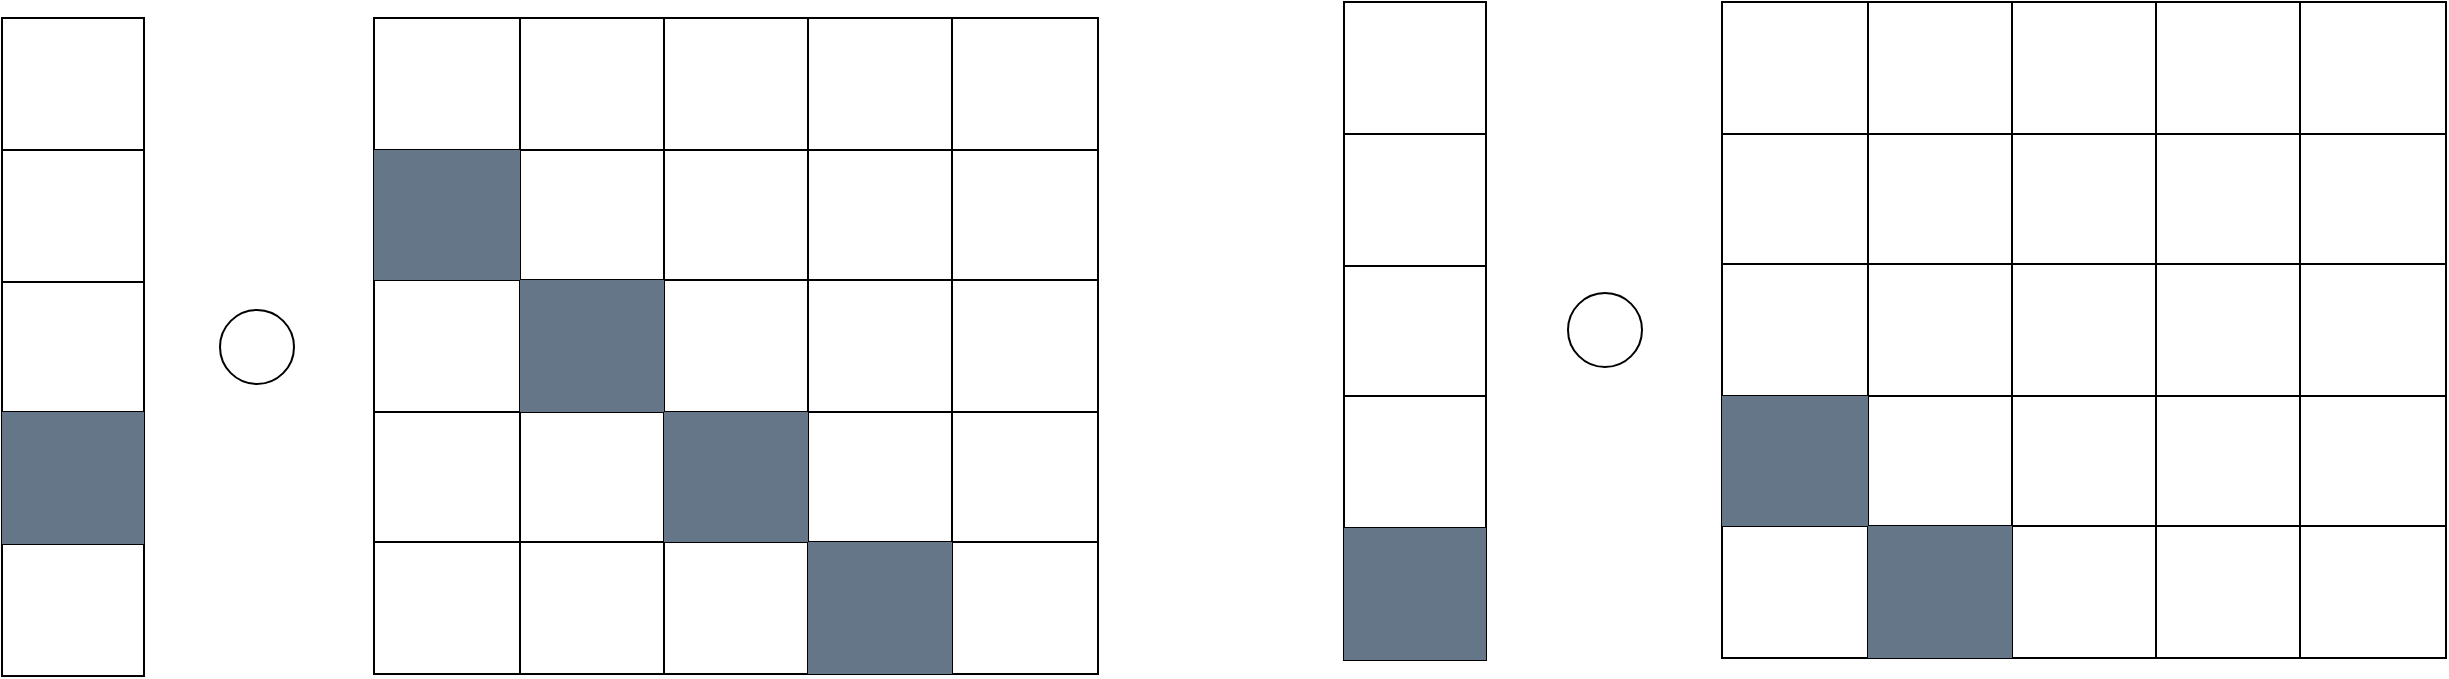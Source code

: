 <mxfile version="24.4.0" type="github">
  <diagram name="Page-1" id="IqNj36Zu_kX8CTcl1zhe">
    <mxGraphModel dx="2234" dy="359" grid="0" gridSize="10" guides="1" tooltips="1" connect="1" arrows="1" fold="1" page="0" pageScale="1" pageWidth="850" pageHeight="1100" math="1" shadow="0">
      <root>
        <mxCell id="0" />
        <mxCell id="1" parent="0" />
        <mxCell id="38Q99OW14iY6zfwDgIN2-242" value="" style="shape=table;startSize=0;container=1;collapsible=0;childLayout=tableLayout;" parent="1" vertex="1">
          <mxGeometry x="114" y="682" width="362" height="328" as="geometry" />
        </mxCell>
        <mxCell id="38Q99OW14iY6zfwDgIN2-243" value="" style="shape=tableRow;horizontal=0;startSize=0;swimlaneHead=0;swimlaneBody=0;strokeColor=inherit;top=0;left=0;bottom=0;right=0;collapsible=0;dropTarget=0;fillColor=none;points=[[0,0.5],[1,0.5]];portConstraint=eastwest;" parent="38Q99OW14iY6zfwDgIN2-242" vertex="1">
          <mxGeometry width="362" height="66" as="geometry" />
        </mxCell>
        <mxCell id="38Q99OW14iY6zfwDgIN2-244" value="" style="shape=partialRectangle;html=1;whiteSpace=wrap;connectable=0;strokeColor=inherit;overflow=hidden;fillColor=none;top=0;left=0;bottom=0;right=0;pointerEvents=1;" parent="38Q99OW14iY6zfwDgIN2-243" vertex="1">
          <mxGeometry width="73" height="66" as="geometry">
            <mxRectangle width="73" height="66" as="alternateBounds" />
          </mxGeometry>
        </mxCell>
        <mxCell id="38Q99OW14iY6zfwDgIN2-245" value="" style="shape=partialRectangle;html=1;whiteSpace=wrap;connectable=0;strokeColor=inherit;overflow=hidden;fillColor=none;top=0;left=0;bottom=0;right=0;pointerEvents=1;" parent="38Q99OW14iY6zfwDgIN2-243" vertex="1">
          <mxGeometry x="73" width="72" height="66" as="geometry">
            <mxRectangle width="72" height="66" as="alternateBounds" />
          </mxGeometry>
        </mxCell>
        <mxCell id="38Q99OW14iY6zfwDgIN2-246" value="" style="shape=partialRectangle;html=1;whiteSpace=wrap;connectable=0;strokeColor=inherit;overflow=hidden;fillColor=none;top=0;left=0;bottom=0;right=0;pointerEvents=1;" parent="38Q99OW14iY6zfwDgIN2-243" vertex="1">
          <mxGeometry x="145" width="72" height="66" as="geometry">
            <mxRectangle width="72" height="66" as="alternateBounds" />
          </mxGeometry>
        </mxCell>
        <mxCell id="38Q99OW14iY6zfwDgIN2-247" value="" style="shape=partialRectangle;html=1;whiteSpace=wrap;connectable=0;strokeColor=inherit;overflow=hidden;fillColor=none;top=0;left=0;bottom=0;right=0;pointerEvents=1;" parent="38Q99OW14iY6zfwDgIN2-243" vertex="1">
          <mxGeometry x="217" width="72" height="66" as="geometry">
            <mxRectangle width="72" height="66" as="alternateBounds" />
          </mxGeometry>
        </mxCell>
        <mxCell id="38Q99OW14iY6zfwDgIN2-248" value="" style="shape=partialRectangle;html=1;whiteSpace=wrap;connectable=0;strokeColor=inherit;overflow=hidden;fillColor=none;top=0;left=0;bottom=0;right=0;pointerEvents=1;" parent="38Q99OW14iY6zfwDgIN2-243" vertex="1">
          <mxGeometry x="289" width="73" height="66" as="geometry">
            <mxRectangle width="73" height="66" as="alternateBounds" />
          </mxGeometry>
        </mxCell>
        <mxCell id="38Q99OW14iY6zfwDgIN2-249" value="" style="shape=tableRow;horizontal=0;startSize=0;swimlaneHead=0;swimlaneBody=0;strokeColor=inherit;top=0;left=0;bottom=0;right=0;collapsible=0;dropTarget=0;fillColor=none;points=[[0,0.5],[1,0.5]];portConstraint=eastwest;" parent="38Q99OW14iY6zfwDgIN2-242" vertex="1">
          <mxGeometry y="66" width="362" height="65" as="geometry" />
        </mxCell>
        <mxCell id="38Q99OW14iY6zfwDgIN2-250" value="" style="shape=partialRectangle;html=1;whiteSpace=wrap;connectable=0;strokeColor=inherit;overflow=hidden;fillColor=none;top=0;left=0;bottom=0;right=0;pointerEvents=1;" parent="38Q99OW14iY6zfwDgIN2-249" vertex="1">
          <mxGeometry width="73" height="65" as="geometry">
            <mxRectangle width="73" height="65" as="alternateBounds" />
          </mxGeometry>
        </mxCell>
        <mxCell id="38Q99OW14iY6zfwDgIN2-251" value="" style="shape=partialRectangle;html=1;whiteSpace=wrap;connectable=0;strokeColor=inherit;overflow=hidden;fillColor=none;top=0;left=0;bottom=0;right=0;pointerEvents=1;" parent="38Q99OW14iY6zfwDgIN2-249" vertex="1">
          <mxGeometry x="73" width="72" height="65" as="geometry">
            <mxRectangle width="72" height="65" as="alternateBounds" />
          </mxGeometry>
        </mxCell>
        <mxCell id="38Q99OW14iY6zfwDgIN2-252" value="" style="shape=partialRectangle;html=1;whiteSpace=wrap;connectable=0;strokeColor=inherit;overflow=hidden;fillColor=none;top=0;left=0;bottom=0;right=0;pointerEvents=1;" parent="38Q99OW14iY6zfwDgIN2-249" vertex="1">
          <mxGeometry x="145" width="72" height="65" as="geometry">
            <mxRectangle width="72" height="65" as="alternateBounds" />
          </mxGeometry>
        </mxCell>
        <mxCell id="38Q99OW14iY6zfwDgIN2-253" value="" style="shape=partialRectangle;html=1;whiteSpace=wrap;connectable=0;strokeColor=inherit;overflow=hidden;fillColor=none;top=0;left=0;bottom=0;right=0;pointerEvents=1;" parent="38Q99OW14iY6zfwDgIN2-249" vertex="1">
          <mxGeometry x="217" width="72" height="65" as="geometry">
            <mxRectangle width="72" height="65" as="alternateBounds" />
          </mxGeometry>
        </mxCell>
        <mxCell id="38Q99OW14iY6zfwDgIN2-254" value="" style="shape=partialRectangle;html=1;whiteSpace=wrap;connectable=0;strokeColor=inherit;overflow=hidden;fillColor=none;top=0;left=0;bottom=0;right=0;pointerEvents=1;" parent="38Q99OW14iY6zfwDgIN2-249" vertex="1">
          <mxGeometry x="289" width="73" height="65" as="geometry">
            <mxRectangle width="73" height="65" as="alternateBounds" />
          </mxGeometry>
        </mxCell>
        <mxCell id="38Q99OW14iY6zfwDgIN2-255" value="" style="shape=tableRow;horizontal=0;startSize=0;swimlaneHead=0;swimlaneBody=0;strokeColor=inherit;top=0;left=0;bottom=0;right=0;collapsible=0;dropTarget=0;fillColor=none;points=[[0,0.5],[1,0.5]];portConstraint=eastwest;" parent="38Q99OW14iY6zfwDgIN2-242" vertex="1">
          <mxGeometry y="131" width="362" height="66" as="geometry" />
        </mxCell>
        <mxCell id="38Q99OW14iY6zfwDgIN2-256" value="" style="shape=partialRectangle;html=1;whiteSpace=wrap;connectable=0;strokeColor=inherit;overflow=hidden;fillColor=none;top=0;left=0;bottom=0;right=0;pointerEvents=1;" parent="38Q99OW14iY6zfwDgIN2-255" vertex="1">
          <mxGeometry width="73" height="66" as="geometry">
            <mxRectangle width="73" height="66" as="alternateBounds" />
          </mxGeometry>
        </mxCell>
        <mxCell id="38Q99OW14iY6zfwDgIN2-257" value="" style="shape=partialRectangle;html=1;whiteSpace=wrap;connectable=0;strokeColor=inherit;overflow=hidden;fillColor=none;top=0;left=0;bottom=0;right=0;pointerEvents=1;" parent="38Q99OW14iY6zfwDgIN2-255" vertex="1">
          <mxGeometry x="73" width="72" height="66" as="geometry">
            <mxRectangle width="72" height="66" as="alternateBounds" />
          </mxGeometry>
        </mxCell>
        <mxCell id="38Q99OW14iY6zfwDgIN2-258" value="" style="shape=partialRectangle;html=1;whiteSpace=wrap;connectable=0;strokeColor=inherit;overflow=hidden;fillColor=none;top=0;left=0;bottom=0;right=0;pointerEvents=1;" parent="38Q99OW14iY6zfwDgIN2-255" vertex="1">
          <mxGeometry x="145" width="72" height="66" as="geometry">
            <mxRectangle width="72" height="66" as="alternateBounds" />
          </mxGeometry>
        </mxCell>
        <mxCell id="38Q99OW14iY6zfwDgIN2-259" value="" style="shape=partialRectangle;html=1;whiteSpace=wrap;connectable=0;strokeColor=inherit;overflow=hidden;fillColor=none;top=0;left=0;bottom=0;right=0;pointerEvents=1;" parent="38Q99OW14iY6zfwDgIN2-255" vertex="1">
          <mxGeometry x="217" width="72" height="66" as="geometry">
            <mxRectangle width="72" height="66" as="alternateBounds" />
          </mxGeometry>
        </mxCell>
        <mxCell id="38Q99OW14iY6zfwDgIN2-260" value="" style="shape=partialRectangle;html=1;whiteSpace=wrap;connectable=0;strokeColor=inherit;overflow=hidden;fillColor=none;top=0;left=0;bottom=0;right=0;pointerEvents=1;" parent="38Q99OW14iY6zfwDgIN2-255" vertex="1">
          <mxGeometry x="289" width="73" height="66" as="geometry">
            <mxRectangle width="73" height="66" as="alternateBounds" />
          </mxGeometry>
        </mxCell>
        <mxCell id="38Q99OW14iY6zfwDgIN2-261" value="" style="shape=tableRow;horizontal=0;startSize=0;swimlaneHead=0;swimlaneBody=0;strokeColor=inherit;top=0;left=0;bottom=0;right=0;collapsible=0;dropTarget=0;fillColor=none;points=[[0,0.5],[1,0.5]];portConstraint=eastwest;" parent="38Q99OW14iY6zfwDgIN2-242" vertex="1">
          <mxGeometry y="197" width="362" height="65" as="geometry" />
        </mxCell>
        <mxCell id="38Q99OW14iY6zfwDgIN2-262" value="" style="shape=partialRectangle;html=1;whiteSpace=wrap;connectable=0;strokeColor=#314354;overflow=hidden;fillColor=#647687;top=0;left=0;bottom=0;right=0;pointerEvents=1;fontColor=#ffffff;" parent="38Q99OW14iY6zfwDgIN2-261" vertex="1">
          <mxGeometry width="73" height="65" as="geometry">
            <mxRectangle width="73" height="65" as="alternateBounds" />
          </mxGeometry>
        </mxCell>
        <mxCell id="38Q99OW14iY6zfwDgIN2-263" value="" style="shape=partialRectangle;html=1;whiteSpace=wrap;connectable=0;strokeColor=inherit;overflow=hidden;fillColor=none;top=0;left=0;bottom=0;right=0;pointerEvents=1;" parent="38Q99OW14iY6zfwDgIN2-261" vertex="1">
          <mxGeometry x="73" width="72" height="65" as="geometry">
            <mxRectangle width="72" height="65" as="alternateBounds" />
          </mxGeometry>
        </mxCell>
        <mxCell id="38Q99OW14iY6zfwDgIN2-264" value="" style="shape=partialRectangle;html=1;whiteSpace=wrap;connectable=0;strokeColor=inherit;overflow=hidden;fillColor=none;top=0;left=0;bottom=0;right=0;pointerEvents=1;" parent="38Q99OW14iY6zfwDgIN2-261" vertex="1">
          <mxGeometry x="145" width="72" height="65" as="geometry">
            <mxRectangle width="72" height="65" as="alternateBounds" />
          </mxGeometry>
        </mxCell>
        <mxCell id="38Q99OW14iY6zfwDgIN2-265" value="" style="shape=partialRectangle;html=1;whiteSpace=wrap;connectable=0;strokeColor=inherit;overflow=hidden;fillColor=none;top=0;left=0;bottom=0;right=0;pointerEvents=1;" parent="38Q99OW14iY6zfwDgIN2-261" vertex="1">
          <mxGeometry x="217" width="72" height="65" as="geometry">
            <mxRectangle width="72" height="65" as="alternateBounds" />
          </mxGeometry>
        </mxCell>
        <mxCell id="38Q99OW14iY6zfwDgIN2-266" value="" style="shape=partialRectangle;html=1;whiteSpace=wrap;connectable=0;strokeColor=inherit;overflow=hidden;fillColor=none;top=0;left=0;bottom=0;right=0;pointerEvents=1;" parent="38Q99OW14iY6zfwDgIN2-261" vertex="1">
          <mxGeometry x="289" width="73" height="65" as="geometry">
            <mxRectangle width="73" height="65" as="alternateBounds" />
          </mxGeometry>
        </mxCell>
        <mxCell id="38Q99OW14iY6zfwDgIN2-267" value="" style="shape=tableRow;horizontal=0;startSize=0;swimlaneHead=0;swimlaneBody=0;strokeColor=inherit;top=0;left=0;bottom=0;right=0;collapsible=0;dropTarget=0;fillColor=none;points=[[0,0.5],[1,0.5]];portConstraint=eastwest;" parent="38Q99OW14iY6zfwDgIN2-242" vertex="1">
          <mxGeometry y="262" width="362" height="66" as="geometry" />
        </mxCell>
        <mxCell id="38Q99OW14iY6zfwDgIN2-268" value="" style="shape=partialRectangle;html=1;whiteSpace=wrap;connectable=0;strokeColor=inherit;overflow=hidden;fillColor=none;top=0;left=0;bottom=0;right=0;pointerEvents=1;" parent="38Q99OW14iY6zfwDgIN2-267" vertex="1">
          <mxGeometry width="73" height="66" as="geometry">
            <mxRectangle width="73" height="66" as="alternateBounds" />
          </mxGeometry>
        </mxCell>
        <mxCell id="38Q99OW14iY6zfwDgIN2-269" value="" style="shape=partialRectangle;html=1;whiteSpace=wrap;connectable=0;strokeColor=#314354;overflow=hidden;fillColor=#647687;top=0;left=0;bottom=0;right=0;pointerEvents=1;fontColor=#ffffff;" parent="38Q99OW14iY6zfwDgIN2-267" vertex="1">
          <mxGeometry x="73" width="72" height="66" as="geometry">
            <mxRectangle width="72" height="66" as="alternateBounds" />
          </mxGeometry>
        </mxCell>
        <mxCell id="38Q99OW14iY6zfwDgIN2-270" value="" style="shape=partialRectangle;html=1;whiteSpace=wrap;connectable=0;strokeColor=inherit;overflow=hidden;fillColor=none;top=0;left=0;bottom=0;right=0;pointerEvents=1;" parent="38Q99OW14iY6zfwDgIN2-267" vertex="1">
          <mxGeometry x="145" width="72" height="66" as="geometry">
            <mxRectangle width="72" height="66" as="alternateBounds" />
          </mxGeometry>
        </mxCell>
        <mxCell id="38Q99OW14iY6zfwDgIN2-271" value="" style="shape=partialRectangle;html=1;whiteSpace=wrap;connectable=0;strokeColor=inherit;overflow=hidden;fillColor=none;top=0;left=0;bottom=0;right=0;pointerEvents=1;" parent="38Q99OW14iY6zfwDgIN2-267" vertex="1">
          <mxGeometry x="217" width="72" height="66" as="geometry">
            <mxRectangle width="72" height="66" as="alternateBounds" />
          </mxGeometry>
        </mxCell>
        <mxCell id="38Q99OW14iY6zfwDgIN2-272" value="" style="shape=partialRectangle;html=1;whiteSpace=wrap;connectable=0;strokeColor=inherit;overflow=hidden;fillColor=none;top=0;left=0;bottom=0;right=0;pointerEvents=1;" parent="38Q99OW14iY6zfwDgIN2-267" vertex="1">
          <mxGeometry x="289" width="73" height="66" as="geometry">
            <mxRectangle width="73" height="66" as="alternateBounds" />
          </mxGeometry>
        </mxCell>
        <mxCell id="38Q99OW14iY6zfwDgIN2-273" value="" style="shape=table;startSize=0;container=1;collapsible=0;childLayout=tableLayout;" parent="1" vertex="1">
          <mxGeometry x="-560" y="690" width="362" height="328" as="geometry" />
        </mxCell>
        <mxCell id="38Q99OW14iY6zfwDgIN2-274" value="" style="shape=tableRow;horizontal=0;startSize=0;swimlaneHead=0;swimlaneBody=0;strokeColor=inherit;top=0;left=0;bottom=0;right=0;collapsible=0;dropTarget=0;fillColor=none;points=[[0,0.5],[1,0.5]];portConstraint=eastwest;" parent="38Q99OW14iY6zfwDgIN2-273" vertex="1">
          <mxGeometry width="362" height="66" as="geometry" />
        </mxCell>
        <mxCell id="38Q99OW14iY6zfwDgIN2-275" value="" style="shape=partialRectangle;html=1;whiteSpace=wrap;connectable=0;strokeColor=inherit;overflow=hidden;fillColor=none;top=0;left=0;bottom=0;right=0;pointerEvents=1;" parent="38Q99OW14iY6zfwDgIN2-274" vertex="1">
          <mxGeometry width="73" height="66" as="geometry">
            <mxRectangle width="73" height="66" as="alternateBounds" />
          </mxGeometry>
        </mxCell>
        <mxCell id="38Q99OW14iY6zfwDgIN2-276" value="" style="shape=partialRectangle;html=1;whiteSpace=wrap;connectable=0;strokeColor=inherit;overflow=hidden;fillColor=none;top=0;left=0;bottom=0;right=0;pointerEvents=1;" parent="38Q99OW14iY6zfwDgIN2-274" vertex="1">
          <mxGeometry x="73" width="72" height="66" as="geometry">
            <mxRectangle width="72" height="66" as="alternateBounds" />
          </mxGeometry>
        </mxCell>
        <mxCell id="38Q99OW14iY6zfwDgIN2-277" value="" style="shape=partialRectangle;html=1;whiteSpace=wrap;connectable=0;strokeColor=inherit;overflow=hidden;fillColor=none;top=0;left=0;bottom=0;right=0;pointerEvents=1;" parent="38Q99OW14iY6zfwDgIN2-274" vertex="1">
          <mxGeometry x="145" width="72" height="66" as="geometry">
            <mxRectangle width="72" height="66" as="alternateBounds" />
          </mxGeometry>
        </mxCell>
        <mxCell id="38Q99OW14iY6zfwDgIN2-278" value="" style="shape=partialRectangle;html=1;whiteSpace=wrap;connectable=0;strokeColor=inherit;overflow=hidden;fillColor=none;top=0;left=0;bottom=0;right=0;pointerEvents=1;" parent="38Q99OW14iY6zfwDgIN2-274" vertex="1">
          <mxGeometry x="217" width="72" height="66" as="geometry">
            <mxRectangle width="72" height="66" as="alternateBounds" />
          </mxGeometry>
        </mxCell>
        <mxCell id="38Q99OW14iY6zfwDgIN2-279" value="" style="shape=partialRectangle;html=1;whiteSpace=wrap;connectable=0;strokeColor=inherit;overflow=hidden;fillColor=none;top=0;left=0;bottom=0;right=0;pointerEvents=1;" parent="38Q99OW14iY6zfwDgIN2-274" vertex="1">
          <mxGeometry x="289" width="73" height="66" as="geometry">
            <mxRectangle width="73" height="66" as="alternateBounds" />
          </mxGeometry>
        </mxCell>
        <mxCell id="38Q99OW14iY6zfwDgIN2-280" value="" style="shape=tableRow;horizontal=0;startSize=0;swimlaneHead=0;swimlaneBody=0;strokeColor=inherit;top=0;left=0;bottom=0;right=0;collapsible=0;dropTarget=0;fillColor=none;points=[[0,0.5],[1,0.5]];portConstraint=eastwest;" parent="38Q99OW14iY6zfwDgIN2-273" vertex="1">
          <mxGeometry y="66" width="362" height="65" as="geometry" />
        </mxCell>
        <mxCell id="38Q99OW14iY6zfwDgIN2-281" value="" style="shape=partialRectangle;html=1;whiteSpace=wrap;connectable=0;strokeColor=#314354;overflow=hidden;fillColor=#647687;top=0;left=0;bottom=0;right=0;pointerEvents=1;fontColor=#ffffff;" parent="38Q99OW14iY6zfwDgIN2-280" vertex="1">
          <mxGeometry width="73" height="65" as="geometry">
            <mxRectangle width="73" height="65" as="alternateBounds" />
          </mxGeometry>
        </mxCell>
        <mxCell id="38Q99OW14iY6zfwDgIN2-282" value="" style="shape=partialRectangle;html=1;whiteSpace=wrap;connectable=0;strokeColor=inherit;overflow=hidden;fillColor=none;top=0;left=0;bottom=0;right=0;pointerEvents=1;" parent="38Q99OW14iY6zfwDgIN2-280" vertex="1">
          <mxGeometry x="73" width="72" height="65" as="geometry">
            <mxRectangle width="72" height="65" as="alternateBounds" />
          </mxGeometry>
        </mxCell>
        <mxCell id="38Q99OW14iY6zfwDgIN2-283" value="" style="shape=partialRectangle;html=1;whiteSpace=wrap;connectable=0;strokeColor=inherit;overflow=hidden;fillColor=none;top=0;left=0;bottom=0;right=0;pointerEvents=1;" parent="38Q99OW14iY6zfwDgIN2-280" vertex="1">
          <mxGeometry x="145" width="72" height="65" as="geometry">
            <mxRectangle width="72" height="65" as="alternateBounds" />
          </mxGeometry>
        </mxCell>
        <mxCell id="38Q99OW14iY6zfwDgIN2-284" value="" style="shape=partialRectangle;html=1;whiteSpace=wrap;connectable=0;strokeColor=inherit;overflow=hidden;fillColor=none;top=0;left=0;bottom=0;right=0;pointerEvents=1;" parent="38Q99OW14iY6zfwDgIN2-280" vertex="1">
          <mxGeometry x="217" width="72" height="65" as="geometry">
            <mxRectangle width="72" height="65" as="alternateBounds" />
          </mxGeometry>
        </mxCell>
        <mxCell id="38Q99OW14iY6zfwDgIN2-285" value="" style="shape=partialRectangle;html=1;whiteSpace=wrap;connectable=0;strokeColor=inherit;overflow=hidden;fillColor=none;top=0;left=0;bottom=0;right=0;pointerEvents=1;" parent="38Q99OW14iY6zfwDgIN2-280" vertex="1">
          <mxGeometry x="289" width="73" height="65" as="geometry">
            <mxRectangle width="73" height="65" as="alternateBounds" />
          </mxGeometry>
        </mxCell>
        <mxCell id="38Q99OW14iY6zfwDgIN2-286" value="" style="shape=tableRow;horizontal=0;startSize=0;swimlaneHead=0;swimlaneBody=0;strokeColor=inherit;top=0;left=0;bottom=0;right=0;collapsible=0;dropTarget=0;fillColor=none;points=[[0,0.5],[1,0.5]];portConstraint=eastwest;" parent="38Q99OW14iY6zfwDgIN2-273" vertex="1">
          <mxGeometry y="131" width="362" height="66" as="geometry" />
        </mxCell>
        <mxCell id="38Q99OW14iY6zfwDgIN2-287" value="" style="shape=partialRectangle;html=1;whiteSpace=wrap;connectable=0;strokeColor=inherit;overflow=hidden;fillColor=none;top=0;left=0;bottom=0;right=0;pointerEvents=1;" parent="38Q99OW14iY6zfwDgIN2-286" vertex="1">
          <mxGeometry width="73" height="66" as="geometry">
            <mxRectangle width="73" height="66" as="alternateBounds" />
          </mxGeometry>
        </mxCell>
        <mxCell id="38Q99OW14iY6zfwDgIN2-288" value="" style="shape=partialRectangle;html=1;whiteSpace=wrap;connectable=0;strokeColor=#314354;overflow=hidden;fillColor=#647687;top=0;left=0;bottom=0;right=0;pointerEvents=1;fontColor=#ffffff;" parent="38Q99OW14iY6zfwDgIN2-286" vertex="1">
          <mxGeometry x="73" width="72" height="66" as="geometry">
            <mxRectangle width="72" height="66" as="alternateBounds" />
          </mxGeometry>
        </mxCell>
        <mxCell id="38Q99OW14iY6zfwDgIN2-289" value="" style="shape=partialRectangle;html=1;whiteSpace=wrap;connectable=0;strokeColor=inherit;overflow=hidden;fillColor=none;top=0;left=0;bottom=0;right=0;pointerEvents=1;" parent="38Q99OW14iY6zfwDgIN2-286" vertex="1">
          <mxGeometry x="145" width="72" height="66" as="geometry">
            <mxRectangle width="72" height="66" as="alternateBounds" />
          </mxGeometry>
        </mxCell>
        <mxCell id="38Q99OW14iY6zfwDgIN2-290" value="" style="shape=partialRectangle;html=1;whiteSpace=wrap;connectable=0;strokeColor=inherit;overflow=hidden;fillColor=none;top=0;left=0;bottom=0;right=0;pointerEvents=1;" parent="38Q99OW14iY6zfwDgIN2-286" vertex="1">
          <mxGeometry x="217" width="72" height="66" as="geometry">
            <mxRectangle width="72" height="66" as="alternateBounds" />
          </mxGeometry>
        </mxCell>
        <mxCell id="38Q99OW14iY6zfwDgIN2-291" value="" style="shape=partialRectangle;html=1;whiteSpace=wrap;connectable=0;strokeColor=inherit;overflow=hidden;fillColor=none;top=0;left=0;bottom=0;right=0;pointerEvents=1;" parent="38Q99OW14iY6zfwDgIN2-286" vertex="1">
          <mxGeometry x="289" width="73" height="66" as="geometry">
            <mxRectangle width="73" height="66" as="alternateBounds" />
          </mxGeometry>
        </mxCell>
        <mxCell id="38Q99OW14iY6zfwDgIN2-292" value="" style="shape=tableRow;horizontal=0;startSize=0;swimlaneHead=0;swimlaneBody=0;strokeColor=inherit;top=0;left=0;bottom=0;right=0;collapsible=0;dropTarget=0;fillColor=none;points=[[0,0.5],[1,0.5]];portConstraint=eastwest;" parent="38Q99OW14iY6zfwDgIN2-273" vertex="1">
          <mxGeometry y="197" width="362" height="65" as="geometry" />
        </mxCell>
        <mxCell id="38Q99OW14iY6zfwDgIN2-293" value="" style="shape=partialRectangle;html=1;whiteSpace=wrap;connectable=0;strokeColor=#314354;overflow=hidden;fillColor=none;top=0;left=0;bottom=0;right=0;pointerEvents=1;fontColor=#ffffff;" parent="38Q99OW14iY6zfwDgIN2-292" vertex="1">
          <mxGeometry width="73" height="65" as="geometry">
            <mxRectangle width="73" height="65" as="alternateBounds" />
          </mxGeometry>
        </mxCell>
        <mxCell id="38Q99OW14iY6zfwDgIN2-294" value="" style="shape=partialRectangle;html=1;whiteSpace=wrap;connectable=0;strokeColor=inherit;overflow=hidden;fillColor=none;top=0;left=0;bottom=0;right=0;pointerEvents=1;" parent="38Q99OW14iY6zfwDgIN2-292" vertex="1">
          <mxGeometry x="73" width="72" height="65" as="geometry">
            <mxRectangle width="72" height="65" as="alternateBounds" />
          </mxGeometry>
        </mxCell>
        <mxCell id="38Q99OW14iY6zfwDgIN2-295" value="" style="shape=partialRectangle;html=1;whiteSpace=wrap;connectable=0;strokeColor=#314354;overflow=hidden;fillColor=#647687;top=0;left=0;bottom=0;right=0;pointerEvents=1;fontColor=#ffffff;" parent="38Q99OW14iY6zfwDgIN2-292" vertex="1">
          <mxGeometry x="145" width="72" height="65" as="geometry">
            <mxRectangle width="72" height="65" as="alternateBounds" />
          </mxGeometry>
        </mxCell>
        <mxCell id="38Q99OW14iY6zfwDgIN2-296" value="" style="shape=partialRectangle;html=1;whiteSpace=wrap;connectable=0;strokeColor=inherit;overflow=hidden;fillColor=none;top=0;left=0;bottom=0;right=0;pointerEvents=1;" parent="38Q99OW14iY6zfwDgIN2-292" vertex="1">
          <mxGeometry x="217" width="72" height="65" as="geometry">
            <mxRectangle width="72" height="65" as="alternateBounds" />
          </mxGeometry>
        </mxCell>
        <mxCell id="38Q99OW14iY6zfwDgIN2-297" value="" style="shape=partialRectangle;html=1;whiteSpace=wrap;connectable=0;strokeColor=inherit;overflow=hidden;fillColor=none;top=0;left=0;bottom=0;right=0;pointerEvents=1;" parent="38Q99OW14iY6zfwDgIN2-292" vertex="1">
          <mxGeometry x="289" width="73" height="65" as="geometry">
            <mxRectangle width="73" height="65" as="alternateBounds" />
          </mxGeometry>
        </mxCell>
        <mxCell id="38Q99OW14iY6zfwDgIN2-298" value="" style="shape=tableRow;horizontal=0;startSize=0;swimlaneHead=0;swimlaneBody=0;strokeColor=inherit;top=0;left=0;bottom=0;right=0;collapsible=0;dropTarget=0;fillColor=none;points=[[0,0.5],[1,0.5]];portConstraint=eastwest;" parent="38Q99OW14iY6zfwDgIN2-273" vertex="1">
          <mxGeometry y="262" width="362" height="66" as="geometry" />
        </mxCell>
        <mxCell id="38Q99OW14iY6zfwDgIN2-299" value="" style="shape=partialRectangle;html=1;whiteSpace=wrap;connectable=0;strokeColor=inherit;overflow=hidden;fillColor=none;top=0;left=0;bottom=0;right=0;pointerEvents=1;" parent="38Q99OW14iY6zfwDgIN2-298" vertex="1">
          <mxGeometry width="73" height="66" as="geometry">
            <mxRectangle width="73" height="66" as="alternateBounds" />
          </mxGeometry>
        </mxCell>
        <mxCell id="38Q99OW14iY6zfwDgIN2-300" value="" style="shape=partialRectangle;html=1;whiteSpace=wrap;connectable=0;strokeColor=#314354;overflow=hidden;fillColor=none;top=0;left=0;bottom=0;right=0;pointerEvents=1;fontColor=#ffffff;" parent="38Q99OW14iY6zfwDgIN2-298" vertex="1">
          <mxGeometry x="73" width="72" height="66" as="geometry">
            <mxRectangle width="72" height="66" as="alternateBounds" />
          </mxGeometry>
        </mxCell>
        <mxCell id="38Q99OW14iY6zfwDgIN2-301" value="" style="shape=partialRectangle;html=1;whiteSpace=wrap;connectable=0;strokeColor=inherit;overflow=hidden;fillColor=none;top=0;left=0;bottom=0;right=0;pointerEvents=1;" parent="38Q99OW14iY6zfwDgIN2-298" vertex="1">
          <mxGeometry x="145" width="72" height="66" as="geometry">
            <mxRectangle width="72" height="66" as="alternateBounds" />
          </mxGeometry>
        </mxCell>
        <mxCell id="38Q99OW14iY6zfwDgIN2-302" value="" style="shape=partialRectangle;html=1;whiteSpace=wrap;connectable=0;strokeColor=#314354;overflow=hidden;fillColor=#647687;top=0;left=0;bottom=0;right=0;pointerEvents=1;fontColor=#ffffff;" parent="38Q99OW14iY6zfwDgIN2-298" vertex="1">
          <mxGeometry x="217" width="72" height="66" as="geometry">
            <mxRectangle width="72" height="66" as="alternateBounds" />
          </mxGeometry>
        </mxCell>
        <mxCell id="38Q99OW14iY6zfwDgIN2-303" value="" style="shape=partialRectangle;html=1;whiteSpace=wrap;connectable=0;strokeColor=inherit;overflow=hidden;fillColor=none;top=0;left=0;bottom=0;right=0;pointerEvents=1;" parent="38Q99OW14iY6zfwDgIN2-298" vertex="1">
          <mxGeometry x="289" width="73" height="66" as="geometry">
            <mxRectangle width="73" height="66" as="alternateBounds" />
          </mxGeometry>
        </mxCell>
        <mxCell id="38Q99OW14iY6zfwDgIN2-353" value="" style="shape=table;startSize=0;container=1;collapsible=0;childLayout=tableLayout;" parent="1" vertex="1">
          <mxGeometry x="-75" y="682" width="71" height="329" as="geometry" />
        </mxCell>
        <mxCell id="38Q99OW14iY6zfwDgIN2-354" value="" style="shape=tableRow;horizontal=0;startSize=0;swimlaneHead=0;swimlaneBody=0;strokeColor=inherit;top=0;left=0;bottom=0;right=0;collapsible=0;dropTarget=0;fillColor=none;points=[[0,0.5],[1,0.5]];portConstraint=eastwest;" parent="38Q99OW14iY6zfwDgIN2-353" vertex="1">
          <mxGeometry width="71" height="66" as="geometry" />
        </mxCell>
        <mxCell id="38Q99OW14iY6zfwDgIN2-355" value="" style="shape=partialRectangle;html=1;whiteSpace=wrap;connectable=0;strokeColor=inherit;overflow=hidden;fillColor=none;top=0;left=0;bottom=0;right=0;pointerEvents=1;fontSize=16;" parent="38Q99OW14iY6zfwDgIN2-354" vertex="1">
          <mxGeometry width="71" height="66" as="geometry">
            <mxRectangle width="71" height="66" as="alternateBounds" />
          </mxGeometry>
        </mxCell>
        <mxCell id="38Q99OW14iY6zfwDgIN2-356" value="" style="shape=tableRow;horizontal=0;startSize=0;swimlaneHead=0;swimlaneBody=0;strokeColor=inherit;top=0;left=0;bottom=0;right=0;collapsible=0;dropTarget=0;fillColor=none;points=[[0,0.5],[1,0.5]];portConstraint=eastwest;" parent="38Q99OW14iY6zfwDgIN2-353" vertex="1">
          <mxGeometry y="66" width="71" height="66" as="geometry" />
        </mxCell>
        <mxCell id="38Q99OW14iY6zfwDgIN2-357" value="" style="shape=partialRectangle;html=1;whiteSpace=wrap;connectable=0;strokeColor=inherit;overflow=hidden;fillColor=none;top=0;left=0;bottom=0;right=0;pointerEvents=1;fontSize=16;" parent="38Q99OW14iY6zfwDgIN2-356" vertex="1">
          <mxGeometry width="71" height="66" as="geometry">
            <mxRectangle width="71" height="66" as="alternateBounds" />
          </mxGeometry>
        </mxCell>
        <mxCell id="38Q99OW14iY6zfwDgIN2-358" value="" style="shape=tableRow;horizontal=0;startSize=0;swimlaneHead=0;swimlaneBody=0;strokeColor=inherit;top=0;left=0;bottom=0;right=0;collapsible=0;dropTarget=0;fillColor=none;points=[[0,0.5],[1,0.5]];portConstraint=eastwest;" parent="38Q99OW14iY6zfwDgIN2-353" vertex="1">
          <mxGeometry y="132" width="71" height="65" as="geometry" />
        </mxCell>
        <mxCell id="38Q99OW14iY6zfwDgIN2-359" value="" style="shape=partialRectangle;html=1;whiteSpace=wrap;connectable=0;strokeColor=inherit;overflow=hidden;fillColor=none;top=0;left=0;bottom=0;right=0;pointerEvents=1;fontSize=16;" parent="38Q99OW14iY6zfwDgIN2-358" vertex="1">
          <mxGeometry width="71" height="65" as="geometry">
            <mxRectangle width="71" height="65" as="alternateBounds" />
          </mxGeometry>
        </mxCell>
        <mxCell id="38Q99OW14iY6zfwDgIN2-360" value="" style="shape=tableRow;horizontal=0;startSize=0;swimlaneHead=0;swimlaneBody=0;strokeColor=inherit;top=0;left=0;bottom=0;right=0;collapsible=0;dropTarget=0;fillColor=none;points=[[0,0.5],[1,0.5]];portConstraint=eastwest;" parent="38Q99OW14iY6zfwDgIN2-353" vertex="1">
          <mxGeometry y="197" width="71" height="66" as="geometry" />
        </mxCell>
        <mxCell id="38Q99OW14iY6zfwDgIN2-361" value="" style="shape=partialRectangle;html=1;whiteSpace=wrap;connectable=0;strokeColor=inherit;overflow=hidden;fillColor=none;top=0;left=0;bottom=0;right=0;pointerEvents=1;fontSize=16;" parent="38Q99OW14iY6zfwDgIN2-360" vertex="1">
          <mxGeometry width="71" height="66" as="geometry">
            <mxRectangle width="71" height="66" as="alternateBounds" />
          </mxGeometry>
        </mxCell>
        <mxCell id="38Q99OW14iY6zfwDgIN2-362" value="" style="shape=tableRow;horizontal=0;startSize=0;swimlaneHead=0;swimlaneBody=0;strokeColor=inherit;top=0;left=0;bottom=0;right=0;collapsible=0;dropTarget=0;fillColor=none;points=[[0,0.5],[1,0.5]];portConstraint=eastwest;" parent="38Q99OW14iY6zfwDgIN2-353" vertex="1">
          <mxGeometry y="263" width="71" height="66" as="geometry" />
        </mxCell>
        <mxCell id="38Q99OW14iY6zfwDgIN2-363" value="" style="shape=partialRectangle;html=1;whiteSpace=wrap;connectable=0;strokeColor=#314354;overflow=hidden;fillColor=#647687;top=0;left=0;bottom=0;right=0;pointerEvents=1;fontSize=16;fontColor=#ffffff;" parent="38Q99OW14iY6zfwDgIN2-362" vertex="1">
          <mxGeometry width="71" height="66" as="geometry">
            <mxRectangle width="71" height="66" as="alternateBounds" />
          </mxGeometry>
        </mxCell>
        <mxCell id="38Q99OW14iY6zfwDgIN2-364" value="" style="shape=table;startSize=0;container=1;collapsible=0;childLayout=tableLayout;fontSize=16;" parent="1" vertex="1">
          <mxGeometry x="-746" y="690" width="71" height="329" as="geometry" />
        </mxCell>
        <mxCell id="38Q99OW14iY6zfwDgIN2-365" value="" style="shape=tableRow;horizontal=0;startSize=0;swimlaneHead=0;swimlaneBody=0;strokeColor=inherit;top=0;left=0;bottom=0;right=0;collapsible=0;dropTarget=0;fillColor=none;points=[[0,0.5],[1,0.5]];portConstraint=eastwest;" parent="38Q99OW14iY6zfwDgIN2-364" vertex="1">
          <mxGeometry width="71" height="66" as="geometry" />
        </mxCell>
        <mxCell id="38Q99OW14iY6zfwDgIN2-366" value="" style="shape=partialRectangle;html=1;whiteSpace=wrap;connectable=0;strokeColor=inherit;overflow=hidden;fillColor=none;top=0;left=0;bottom=0;right=0;pointerEvents=1;fontSize=16;" parent="38Q99OW14iY6zfwDgIN2-365" vertex="1">
          <mxGeometry width="71" height="66" as="geometry">
            <mxRectangle width="71" height="66" as="alternateBounds" />
          </mxGeometry>
        </mxCell>
        <mxCell id="38Q99OW14iY6zfwDgIN2-367" value="" style="shape=tableRow;horizontal=0;startSize=0;swimlaneHead=0;swimlaneBody=0;strokeColor=inherit;top=0;left=0;bottom=0;right=0;collapsible=0;dropTarget=0;fillColor=none;points=[[0,0.5],[1,0.5]];portConstraint=eastwest;" parent="38Q99OW14iY6zfwDgIN2-364" vertex="1">
          <mxGeometry y="66" width="71" height="66" as="geometry" />
        </mxCell>
        <mxCell id="38Q99OW14iY6zfwDgIN2-368" value="" style="shape=partialRectangle;html=1;whiteSpace=wrap;connectable=0;strokeColor=inherit;overflow=hidden;fillColor=none;top=0;left=0;bottom=0;right=0;pointerEvents=1;fontSize=16;" parent="38Q99OW14iY6zfwDgIN2-367" vertex="1">
          <mxGeometry width="71" height="66" as="geometry">
            <mxRectangle width="71" height="66" as="alternateBounds" />
          </mxGeometry>
        </mxCell>
        <mxCell id="38Q99OW14iY6zfwDgIN2-369" value="" style="shape=tableRow;horizontal=0;startSize=0;swimlaneHead=0;swimlaneBody=0;strokeColor=inherit;top=0;left=0;bottom=0;right=0;collapsible=0;dropTarget=0;fillColor=none;points=[[0,0.5],[1,0.5]];portConstraint=eastwest;" parent="38Q99OW14iY6zfwDgIN2-364" vertex="1">
          <mxGeometry y="132" width="71" height="65" as="geometry" />
        </mxCell>
        <mxCell id="38Q99OW14iY6zfwDgIN2-370" value="" style="shape=partialRectangle;html=1;whiteSpace=wrap;connectable=0;strokeColor=inherit;overflow=hidden;fillColor=none;top=0;left=0;bottom=0;right=0;pointerEvents=1;fontSize=16;" parent="38Q99OW14iY6zfwDgIN2-369" vertex="1">
          <mxGeometry width="71" height="65" as="geometry">
            <mxRectangle width="71" height="65" as="alternateBounds" />
          </mxGeometry>
        </mxCell>
        <mxCell id="38Q99OW14iY6zfwDgIN2-371" value="" style="shape=tableRow;horizontal=0;startSize=0;swimlaneHead=0;swimlaneBody=0;strokeColor=inherit;top=0;left=0;bottom=0;right=0;collapsible=0;dropTarget=0;fillColor=none;points=[[0,0.5],[1,0.5]];portConstraint=eastwest;" parent="38Q99OW14iY6zfwDgIN2-364" vertex="1">
          <mxGeometry y="197" width="71" height="66" as="geometry" />
        </mxCell>
        <mxCell id="38Q99OW14iY6zfwDgIN2-372" value="" style="shape=partialRectangle;html=1;whiteSpace=wrap;connectable=0;strokeColor=#314354;overflow=hidden;fillColor=#647687;top=0;left=0;bottom=0;right=0;pointerEvents=1;fontSize=16;fontColor=#ffffff;" parent="38Q99OW14iY6zfwDgIN2-371" vertex="1">
          <mxGeometry width="71" height="66" as="geometry">
            <mxRectangle width="71" height="66" as="alternateBounds" />
          </mxGeometry>
        </mxCell>
        <mxCell id="38Q99OW14iY6zfwDgIN2-373" value="" style="shape=tableRow;horizontal=0;startSize=0;swimlaneHead=0;swimlaneBody=0;strokeColor=inherit;top=0;left=0;bottom=0;right=0;collapsible=0;dropTarget=0;fillColor=none;points=[[0,0.5],[1,0.5]];portConstraint=eastwest;" parent="38Q99OW14iY6zfwDgIN2-364" vertex="1">
          <mxGeometry y="263" width="71" height="66" as="geometry" />
        </mxCell>
        <mxCell id="38Q99OW14iY6zfwDgIN2-374" value="" style="shape=partialRectangle;html=1;whiteSpace=wrap;connectable=0;strokeColor=inherit;overflow=hidden;fillColor=none;top=0;left=0;bottom=0;right=0;pointerEvents=1;fontSize=16;" parent="38Q99OW14iY6zfwDgIN2-373" vertex="1">
          <mxGeometry width="71" height="66" as="geometry">
            <mxRectangle width="71" height="66" as="alternateBounds" />
          </mxGeometry>
        </mxCell>
        <mxCell id="38Q99OW14iY6zfwDgIN2-375" value="" style="ellipse;whiteSpace=wrap;html=1;aspect=fixed;" parent="1" vertex="1">
          <mxGeometry x="37" y="827.5" width="37" height="37" as="geometry" />
        </mxCell>
        <mxCell id="38Q99OW14iY6zfwDgIN2-376" value="" style="ellipse;whiteSpace=wrap;html=1;aspect=fixed;" parent="1" vertex="1">
          <mxGeometry x="-637" y="836" width="37" height="37" as="geometry" />
        </mxCell>
      </root>
    </mxGraphModel>
  </diagram>
</mxfile>
